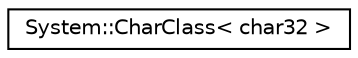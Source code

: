 digraph G
{
  edge [fontname="Helvetica",fontsize="10",labelfontname="Helvetica",labelfontsize="10"];
  node [fontname="Helvetica",fontsize="10",shape=record];
  rankdir="LR";
  Node1 [label="System::CharClass\< char32 \>",height=0.2,width=0.4,color="black", fillcolor="white", style="filled",URL="$class_system_1_1_char_class_3_01char32_01_4.html"];
}
